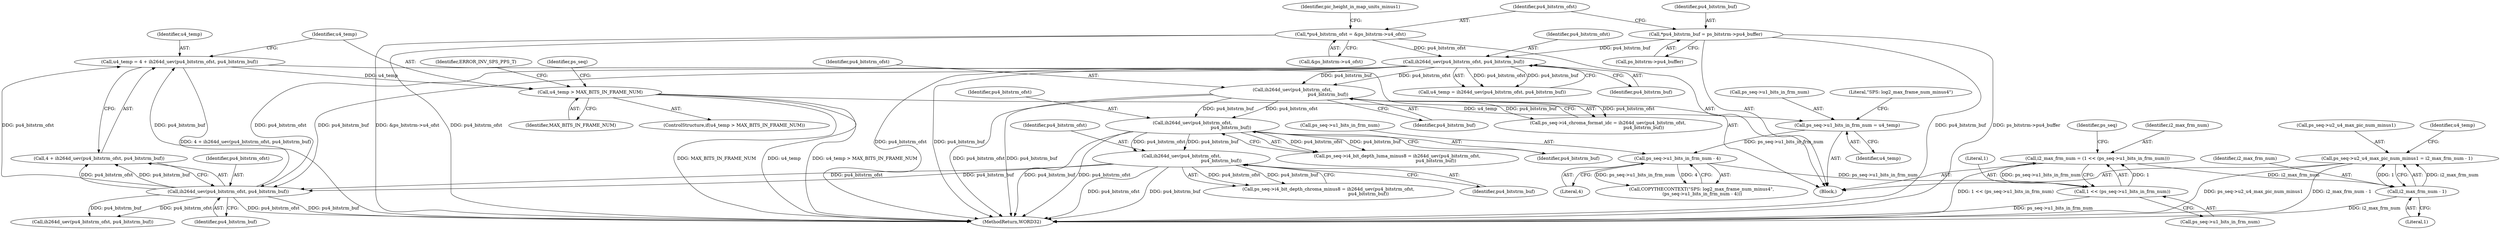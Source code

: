 digraph "0_Android_42cf02965b11c397dd37a0063e683cef005bc0ae@pointer" {
"1000598" [label="(Call,ps_seq->u2_u4_max_pic_num_minus1 = i2_max_frm_num - 1)"];
"1000602" [label="(Call,i2_max_frm_num - 1)"];
"1000591" [label="(Call,i2_max_frm_num = (1 << (ps_seq->u1_bits_in_frm_num)))"];
"1000593" [label="(Call,1 << (ps_seq->u1_bits_in_frm_num))"];
"1000586" [label="(Call,ps_seq->u1_bits_in_frm_num - 4)"];
"1000579" [label="(Call,ps_seq->u1_bits_in_frm_num = u4_temp)"];
"1000573" [label="(Call,u4_temp > MAX_BITS_IN_FRAME_NUM)"];
"1000565" [label="(Call,u4_temp = 4 + ih264d_uev(pu4_bitstrm_ofst, pu4_bitstrm_buf))"];
"1000569" [label="(Call,ih264d_uev(pu4_bitstrm_ofst, pu4_bitstrm_buf))"];
"1000454" [label="(Call,ih264d_uev(pu4_bitstrm_ofst,\n                                                        pu4_bitstrm_buf))"];
"1000438" [label="(Call,ih264d_uev(pu4_bitstrm_ofst,\n                                                      pu4_bitstrm_buf))"];
"1000422" [label="(Call,ih264d_uev(pu4_bitstrm_ofst,\n                                                  pu4_bitstrm_buf))"];
"1000299" [label="(Call,ih264d_uev(pu4_bitstrm_ofst, pu4_bitstrm_buf))"];
"1000183" [label="(Call,*pu4_bitstrm_ofst = &ps_bitstrm->u4_ofst)"];
"1000177" [label="(Call,*pu4_bitstrm_buf = ps_bitstrm->pu4_buffer)"];
"1000587" [label="(Call,ps_seq->u1_bits_in_frm_num)"];
"1000573" [label="(Call,u4_temp > MAX_BITS_IN_FRAME_NUM)"];
"1000567" [label="(Call,4 + ih264d_uev(pu4_bitstrm_ofst, pu4_bitstrm_buf))"];
"1000570" [label="(Identifier,pu4_bitstrm_ofst)"];
"1000177" [label="(Call,*pu4_bitstrm_buf = ps_bitstrm->pu4_buffer)"];
"1000166" [label="(Block,)"];
"1000607" [label="(Call,ih264d_uev(pu4_bitstrm_ofst, pu4_bitstrm_buf))"];
"1000572" [label="(ControlStructure,if(u4_temp > MAX_BITS_IN_FRAME_NUM))"];
"1000591" [label="(Call,i2_max_frm_num = (1 << (ps_seq->u1_bits_in_frm_num)))"];
"1000606" [label="(Identifier,u4_temp)"];
"1000593" [label="(Call,1 << (ps_seq->u1_bits_in_frm_num))"];
"1000178" [label="(Identifier,pu4_bitstrm_buf)"];
"1000438" [label="(Call,ih264d_uev(pu4_bitstrm_ofst,\n                                                      pu4_bitstrm_buf))"];
"1000604" [label="(Literal,1)"];
"1000418" [label="(Call,ps_seq->i4_chroma_format_idc = ih264d_uev(pu4_bitstrm_ofst,\n                                                  pu4_bitstrm_buf))"];
"1000592" [label="(Identifier,i2_max_frm_num)"];
"1001477" [label="(MethodReturn,WORD32)"];
"1000600" [label="(Identifier,ps_seq)"];
"1000423" [label="(Identifier,pu4_bitstrm_ofst)"];
"1000184" [label="(Identifier,pu4_bitstrm_ofst)"];
"1000299" [label="(Call,ih264d_uev(pu4_bitstrm_ofst, pu4_bitstrm_buf))"];
"1000424" [label="(Identifier,pu4_bitstrm_buf)"];
"1000197" [label="(Identifier,pic_height_in_map_units_minus1)"];
"1000179" [label="(Call,ps_bitstrm->pu4_buffer)"];
"1000297" [label="(Call,u4_temp = ih264d_uev(pu4_bitstrm_ofst, pu4_bitstrm_buf))"];
"1000602" [label="(Call,i2_max_frm_num - 1)"];
"1000583" [label="(Identifier,u4_temp)"];
"1000454" [label="(Call,ih264d_uev(pu4_bitstrm_ofst,\n                                                        pu4_bitstrm_buf))"];
"1000579" [label="(Call,ps_seq->u1_bits_in_frm_num = u4_temp)"];
"1000581" [label="(Identifier,ps_seq)"];
"1000301" [label="(Identifier,pu4_bitstrm_buf)"];
"1000580" [label="(Call,ps_seq->u1_bits_in_frm_num)"];
"1000300" [label="(Identifier,pu4_bitstrm_ofst)"];
"1000574" [label="(Identifier,u4_temp)"];
"1000450" [label="(Call,ps_seq->i4_bit_depth_chroma_minus8 = ih264d_uev(pu4_bitstrm_ofst,\n                                                        pu4_bitstrm_buf))"];
"1000584" [label="(Call,COPYTHECONTEXT(\"SPS: log2_max_frame_num_minus4\",\n (ps_seq->u1_bits_in_frm_num - 4)))"];
"1000598" [label="(Call,ps_seq->u2_u4_max_pic_num_minus1 = i2_max_frm_num - 1)"];
"1000456" [label="(Identifier,pu4_bitstrm_buf)"];
"1000569" [label="(Call,ih264d_uev(pu4_bitstrm_ofst, pu4_bitstrm_buf))"];
"1000586" [label="(Call,ps_seq->u1_bits_in_frm_num - 4)"];
"1000594" [label="(Literal,1)"];
"1000566" [label="(Identifier,u4_temp)"];
"1000183" [label="(Call,*pu4_bitstrm_ofst = &ps_bitstrm->u4_ofst)"];
"1000599" [label="(Call,ps_seq->u2_u4_max_pic_num_minus1)"];
"1000440" [label="(Identifier,pu4_bitstrm_buf)"];
"1000422" [label="(Call,ih264d_uev(pu4_bitstrm_ofst,\n                                                  pu4_bitstrm_buf))"];
"1000585" [label="(Literal,\"SPS: log2_max_frame_num_minus4\")"];
"1000565" [label="(Call,u4_temp = 4 + ih264d_uev(pu4_bitstrm_ofst, pu4_bitstrm_buf))"];
"1000575" [label="(Identifier,MAX_BITS_IN_FRAME_NUM)"];
"1000578" [label="(Identifier,ERROR_INV_SPS_PPS_T)"];
"1000571" [label="(Identifier,pu4_bitstrm_buf)"];
"1000434" [label="(Call,ps_seq->i4_bit_depth_luma_minus8 = ih264d_uev(pu4_bitstrm_ofst,\n                                                      pu4_bitstrm_buf))"];
"1000455" [label="(Identifier,pu4_bitstrm_ofst)"];
"1000185" [label="(Call,&ps_bitstrm->u4_ofst)"];
"1000595" [label="(Call,ps_seq->u1_bits_in_frm_num)"];
"1000439" [label="(Identifier,pu4_bitstrm_ofst)"];
"1000590" [label="(Literal,4)"];
"1000603" [label="(Identifier,i2_max_frm_num)"];
"1000598" -> "1000166"  [label="AST: "];
"1000598" -> "1000602"  [label="CFG: "];
"1000599" -> "1000598"  [label="AST: "];
"1000602" -> "1000598"  [label="AST: "];
"1000606" -> "1000598"  [label="CFG: "];
"1000598" -> "1001477"  [label="DDG: ps_seq->u2_u4_max_pic_num_minus1"];
"1000598" -> "1001477"  [label="DDG: i2_max_frm_num - 1"];
"1000602" -> "1000598"  [label="DDG: i2_max_frm_num"];
"1000602" -> "1000598"  [label="DDG: 1"];
"1000602" -> "1000604"  [label="CFG: "];
"1000603" -> "1000602"  [label="AST: "];
"1000604" -> "1000602"  [label="AST: "];
"1000602" -> "1001477"  [label="DDG: i2_max_frm_num"];
"1000591" -> "1000602"  [label="DDG: i2_max_frm_num"];
"1000591" -> "1000166"  [label="AST: "];
"1000591" -> "1000593"  [label="CFG: "];
"1000592" -> "1000591"  [label="AST: "];
"1000593" -> "1000591"  [label="AST: "];
"1000600" -> "1000591"  [label="CFG: "];
"1000591" -> "1001477"  [label="DDG: 1 << (ps_seq->u1_bits_in_frm_num)"];
"1000593" -> "1000591"  [label="DDG: 1"];
"1000593" -> "1000591"  [label="DDG: ps_seq->u1_bits_in_frm_num"];
"1000593" -> "1000595"  [label="CFG: "];
"1000594" -> "1000593"  [label="AST: "];
"1000595" -> "1000593"  [label="AST: "];
"1000593" -> "1001477"  [label="DDG: ps_seq->u1_bits_in_frm_num"];
"1000586" -> "1000593"  [label="DDG: ps_seq->u1_bits_in_frm_num"];
"1000586" -> "1000584"  [label="AST: "];
"1000586" -> "1000590"  [label="CFG: "];
"1000587" -> "1000586"  [label="AST: "];
"1000590" -> "1000586"  [label="AST: "];
"1000584" -> "1000586"  [label="CFG: "];
"1000586" -> "1000584"  [label="DDG: ps_seq->u1_bits_in_frm_num"];
"1000586" -> "1000584"  [label="DDG: 4"];
"1000579" -> "1000586"  [label="DDG: ps_seq->u1_bits_in_frm_num"];
"1000579" -> "1000166"  [label="AST: "];
"1000579" -> "1000583"  [label="CFG: "];
"1000580" -> "1000579"  [label="AST: "];
"1000583" -> "1000579"  [label="AST: "];
"1000585" -> "1000579"  [label="CFG: "];
"1000573" -> "1000579"  [label="DDG: u4_temp"];
"1000573" -> "1000572"  [label="AST: "];
"1000573" -> "1000575"  [label="CFG: "];
"1000574" -> "1000573"  [label="AST: "];
"1000575" -> "1000573"  [label="AST: "];
"1000578" -> "1000573"  [label="CFG: "];
"1000581" -> "1000573"  [label="CFG: "];
"1000573" -> "1001477"  [label="DDG: MAX_BITS_IN_FRAME_NUM"];
"1000573" -> "1001477"  [label="DDG: u4_temp"];
"1000573" -> "1001477"  [label="DDG: u4_temp > MAX_BITS_IN_FRAME_NUM"];
"1000565" -> "1000573"  [label="DDG: u4_temp"];
"1000565" -> "1000166"  [label="AST: "];
"1000565" -> "1000567"  [label="CFG: "];
"1000566" -> "1000565"  [label="AST: "];
"1000567" -> "1000565"  [label="AST: "];
"1000574" -> "1000565"  [label="CFG: "];
"1000565" -> "1001477"  [label="DDG: 4 + ih264d_uev(pu4_bitstrm_ofst, pu4_bitstrm_buf)"];
"1000569" -> "1000565"  [label="DDG: pu4_bitstrm_ofst"];
"1000569" -> "1000565"  [label="DDG: pu4_bitstrm_buf"];
"1000569" -> "1000567"  [label="AST: "];
"1000569" -> "1000571"  [label="CFG: "];
"1000570" -> "1000569"  [label="AST: "];
"1000571" -> "1000569"  [label="AST: "];
"1000567" -> "1000569"  [label="CFG: "];
"1000569" -> "1001477"  [label="DDG: pu4_bitstrm_buf"];
"1000569" -> "1001477"  [label="DDG: pu4_bitstrm_ofst"];
"1000569" -> "1000567"  [label="DDG: pu4_bitstrm_ofst"];
"1000569" -> "1000567"  [label="DDG: pu4_bitstrm_buf"];
"1000454" -> "1000569"  [label="DDG: pu4_bitstrm_ofst"];
"1000454" -> "1000569"  [label="DDG: pu4_bitstrm_buf"];
"1000299" -> "1000569"  [label="DDG: pu4_bitstrm_ofst"];
"1000299" -> "1000569"  [label="DDG: pu4_bitstrm_buf"];
"1000569" -> "1000607"  [label="DDG: pu4_bitstrm_ofst"];
"1000569" -> "1000607"  [label="DDG: pu4_bitstrm_buf"];
"1000454" -> "1000450"  [label="AST: "];
"1000454" -> "1000456"  [label="CFG: "];
"1000455" -> "1000454"  [label="AST: "];
"1000456" -> "1000454"  [label="AST: "];
"1000450" -> "1000454"  [label="CFG: "];
"1000454" -> "1001477"  [label="DDG: pu4_bitstrm_ofst"];
"1000454" -> "1001477"  [label="DDG: pu4_bitstrm_buf"];
"1000454" -> "1000450"  [label="DDG: pu4_bitstrm_ofst"];
"1000454" -> "1000450"  [label="DDG: pu4_bitstrm_buf"];
"1000438" -> "1000454"  [label="DDG: pu4_bitstrm_ofst"];
"1000438" -> "1000454"  [label="DDG: pu4_bitstrm_buf"];
"1000438" -> "1000434"  [label="AST: "];
"1000438" -> "1000440"  [label="CFG: "];
"1000439" -> "1000438"  [label="AST: "];
"1000440" -> "1000438"  [label="AST: "];
"1000434" -> "1000438"  [label="CFG: "];
"1000438" -> "1001477"  [label="DDG: pu4_bitstrm_buf"];
"1000438" -> "1001477"  [label="DDG: pu4_bitstrm_ofst"];
"1000438" -> "1000434"  [label="DDG: pu4_bitstrm_ofst"];
"1000438" -> "1000434"  [label="DDG: pu4_bitstrm_buf"];
"1000422" -> "1000438"  [label="DDG: pu4_bitstrm_ofst"];
"1000422" -> "1000438"  [label="DDG: pu4_bitstrm_buf"];
"1000422" -> "1000418"  [label="AST: "];
"1000422" -> "1000424"  [label="CFG: "];
"1000423" -> "1000422"  [label="AST: "];
"1000424" -> "1000422"  [label="AST: "];
"1000418" -> "1000422"  [label="CFG: "];
"1000422" -> "1001477"  [label="DDG: pu4_bitstrm_ofst"];
"1000422" -> "1001477"  [label="DDG: pu4_bitstrm_buf"];
"1000422" -> "1000418"  [label="DDG: pu4_bitstrm_ofst"];
"1000422" -> "1000418"  [label="DDG: pu4_bitstrm_buf"];
"1000299" -> "1000422"  [label="DDG: pu4_bitstrm_ofst"];
"1000299" -> "1000422"  [label="DDG: pu4_bitstrm_buf"];
"1000299" -> "1000297"  [label="AST: "];
"1000299" -> "1000301"  [label="CFG: "];
"1000300" -> "1000299"  [label="AST: "];
"1000301" -> "1000299"  [label="AST: "];
"1000297" -> "1000299"  [label="CFG: "];
"1000299" -> "1001477"  [label="DDG: pu4_bitstrm_buf"];
"1000299" -> "1001477"  [label="DDG: pu4_bitstrm_ofst"];
"1000299" -> "1000297"  [label="DDG: pu4_bitstrm_ofst"];
"1000299" -> "1000297"  [label="DDG: pu4_bitstrm_buf"];
"1000183" -> "1000299"  [label="DDG: pu4_bitstrm_ofst"];
"1000177" -> "1000299"  [label="DDG: pu4_bitstrm_buf"];
"1000183" -> "1000166"  [label="AST: "];
"1000183" -> "1000185"  [label="CFG: "];
"1000184" -> "1000183"  [label="AST: "];
"1000185" -> "1000183"  [label="AST: "];
"1000197" -> "1000183"  [label="CFG: "];
"1000183" -> "1001477"  [label="DDG: &ps_bitstrm->u4_ofst"];
"1000183" -> "1001477"  [label="DDG: pu4_bitstrm_ofst"];
"1000177" -> "1000166"  [label="AST: "];
"1000177" -> "1000179"  [label="CFG: "];
"1000178" -> "1000177"  [label="AST: "];
"1000179" -> "1000177"  [label="AST: "];
"1000184" -> "1000177"  [label="CFG: "];
"1000177" -> "1001477"  [label="DDG: pu4_bitstrm_buf"];
"1000177" -> "1001477"  [label="DDG: ps_bitstrm->pu4_buffer"];
}
